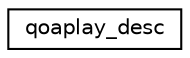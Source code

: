digraph "Graphical Class Hierarchy"
{
 // LATEX_PDF_SIZE
  edge [fontname="Helvetica",fontsize="10",labelfontname="Helvetica",labelfontsize="10"];
  node [fontname="Helvetica",fontsize="10",shape=record];
  rankdir="LR";
  Node0 [label="qoaplay_desc",height=0.2,width=0.4,color="black", fillcolor="white", style="filled",URL="$structqoaplay__desc.html",tooltip=" "];
}
